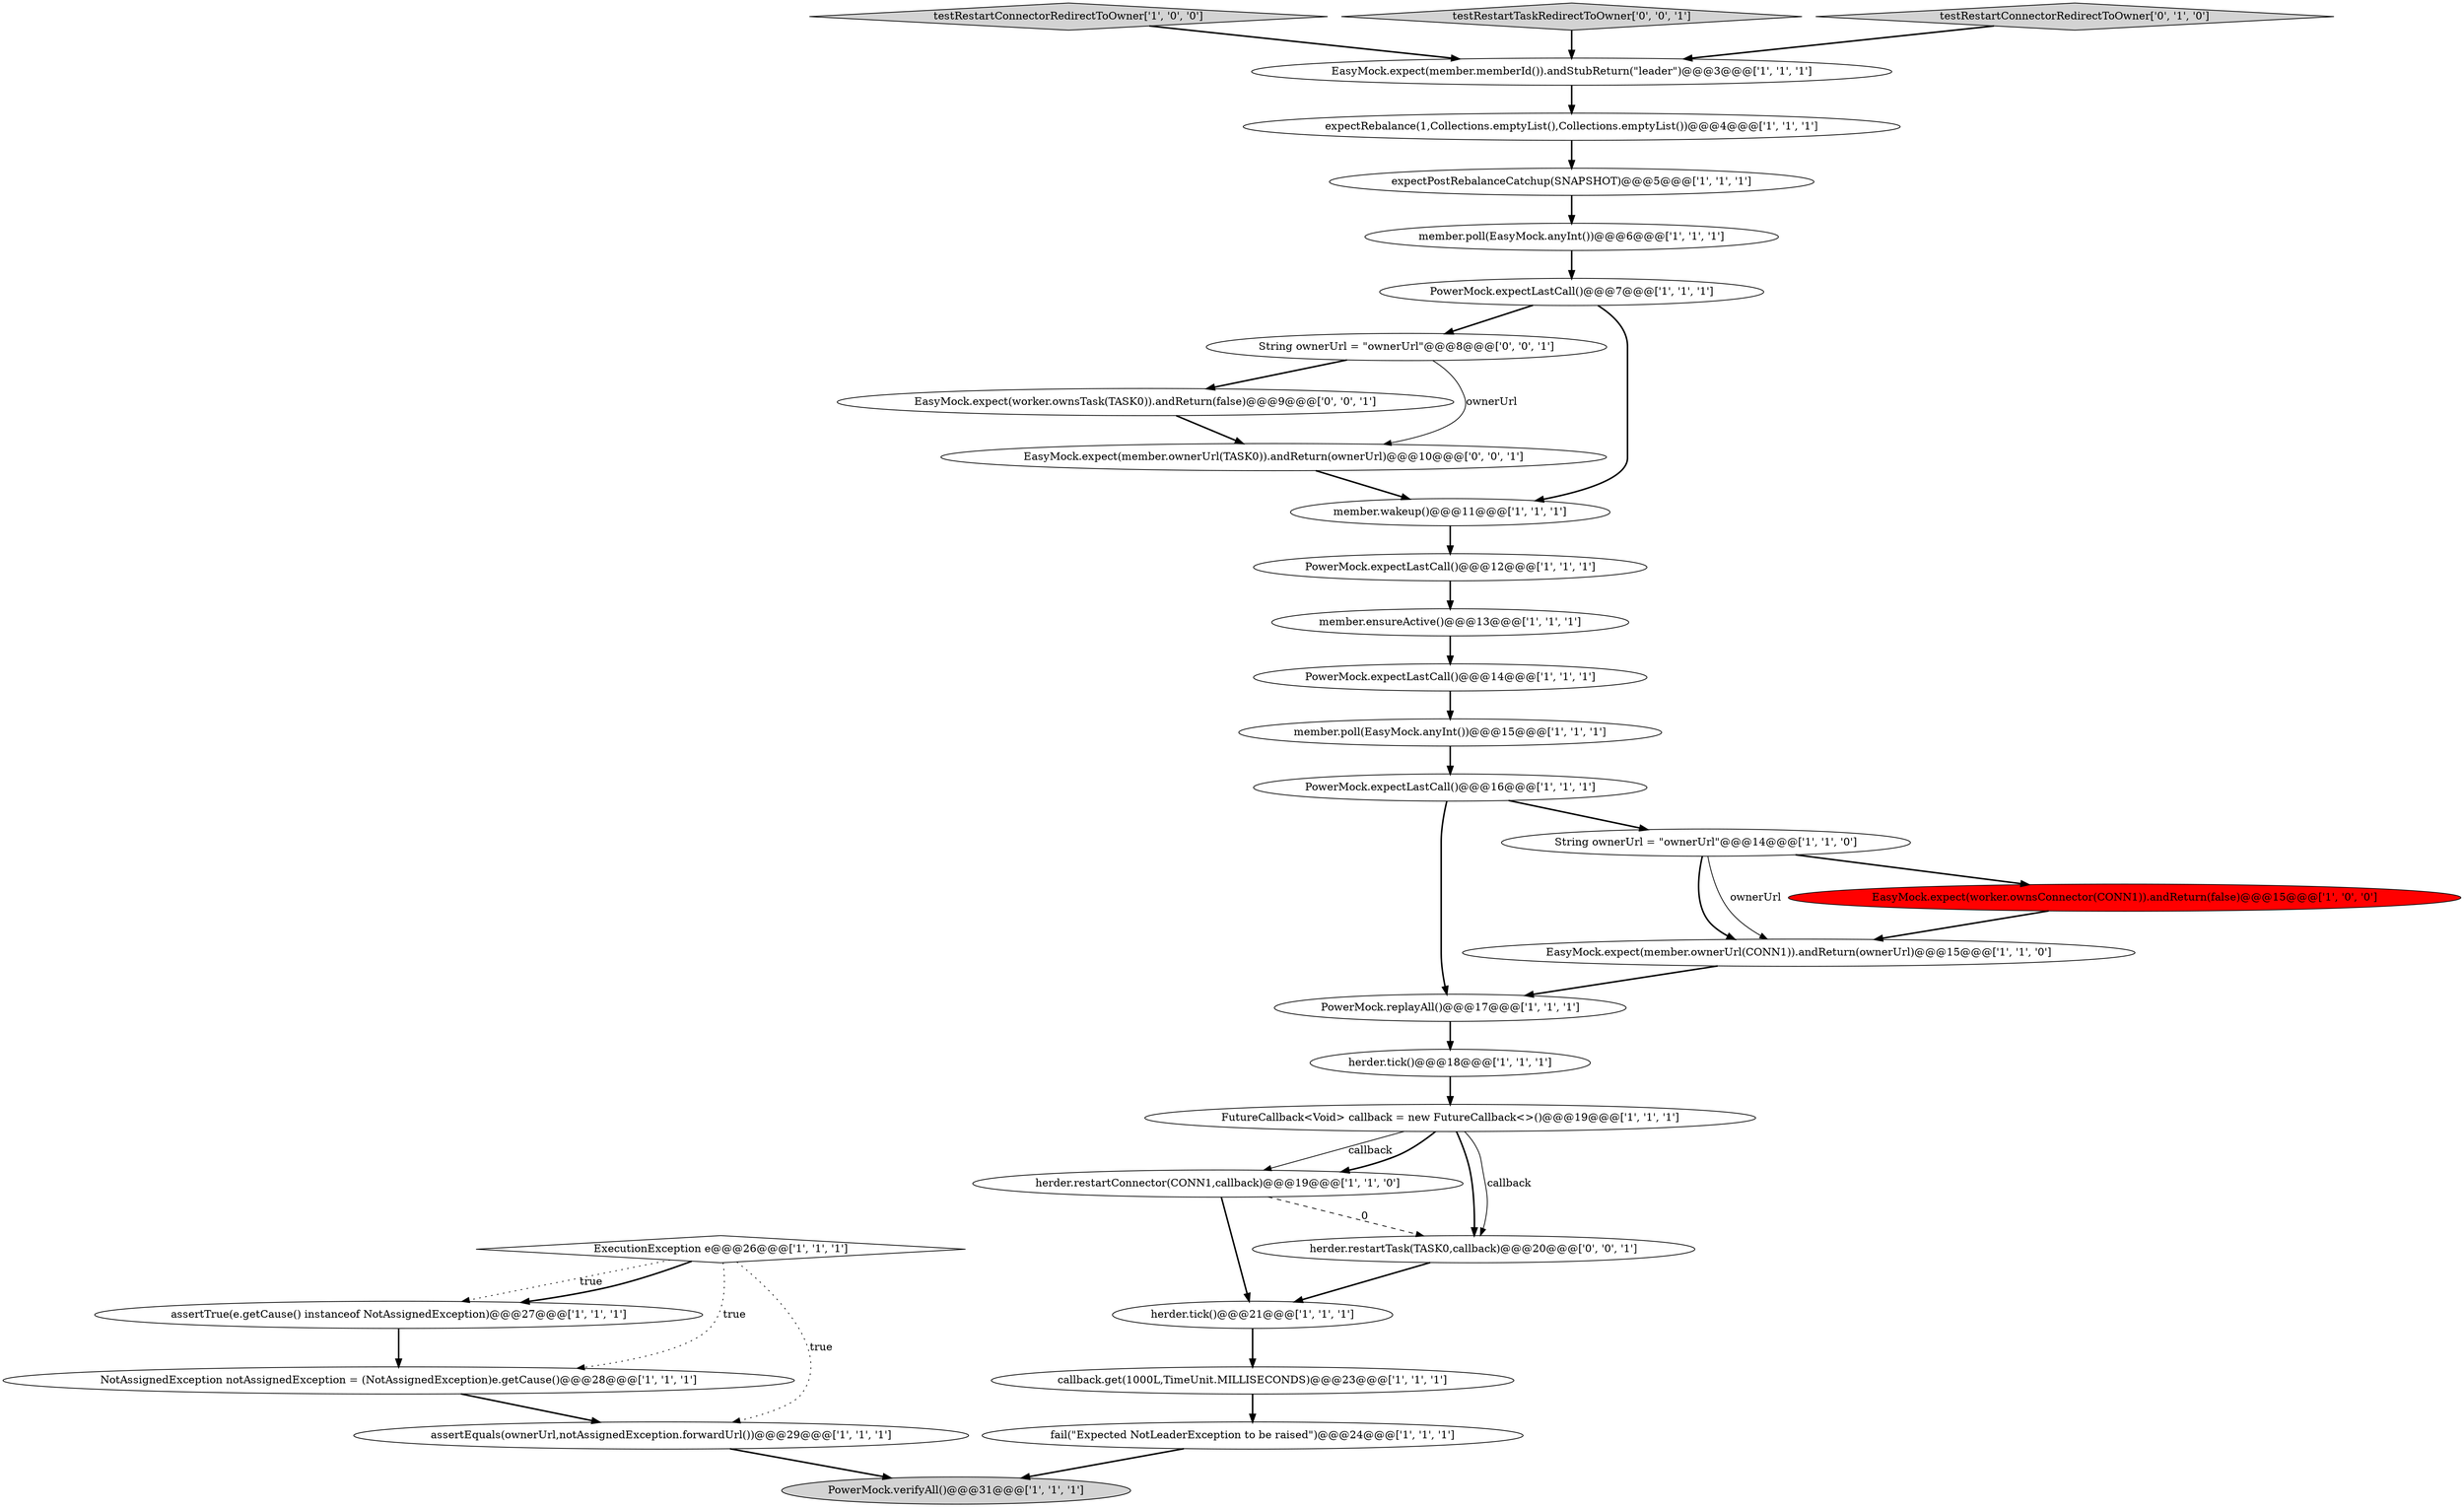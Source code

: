 digraph {
8 [style = filled, label = "PowerMock.expectLastCall()@@@16@@@['1', '1', '1']", fillcolor = white, shape = ellipse image = "AAA0AAABBB1BBB"];
6 [style = filled, label = "assertTrue(e.getCause() instanceof NotAssignedException)@@@27@@@['1', '1', '1']", fillcolor = white, shape = ellipse image = "AAA0AAABBB1BBB"];
17 [style = filled, label = "NotAssignedException notAssignedException = (NotAssignedException)e.getCause()@@@28@@@['1', '1', '1']", fillcolor = white, shape = ellipse image = "AAA0AAABBB1BBB"];
24 [style = filled, label = "PowerMock.verifyAll()@@@31@@@['1', '1', '1']", fillcolor = lightgray, shape = ellipse image = "AAA0AAABBB1BBB"];
19 [style = filled, label = "PowerMock.expectLastCall()@@@12@@@['1', '1', '1']", fillcolor = white, shape = ellipse image = "AAA0AAABBB1BBB"];
10 [style = filled, label = "herder.restartConnector(CONN1,callback)@@@19@@@['1', '1', '0']", fillcolor = white, shape = ellipse image = "AAA0AAABBB1BBB"];
18 [style = filled, label = "FutureCallback<Void> callback = new FutureCallback<>()@@@19@@@['1', '1', '1']", fillcolor = white, shape = ellipse image = "AAA0AAABBB1BBB"];
28 [style = filled, label = "herder.restartTask(TASK0,callback)@@@20@@@['0', '0', '1']", fillcolor = white, shape = ellipse image = "AAA0AAABBB3BBB"];
32 [style = filled, label = "EasyMock.expect(member.ownerUrl(TASK0)).andReturn(ownerUrl)@@@10@@@['0', '0', '1']", fillcolor = white, shape = ellipse image = "AAA0AAABBB3BBB"];
9 [style = filled, label = "EasyMock.expect(member.memberId()).andStubReturn(\"leader\")@@@3@@@['1', '1', '1']", fillcolor = white, shape = ellipse image = "AAA0AAABBB1BBB"];
3 [style = filled, label = "PowerMock.expectLastCall()@@@7@@@['1', '1', '1']", fillcolor = white, shape = ellipse image = "AAA0AAABBB1BBB"];
5 [style = filled, label = "PowerMock.replayAll()@@@17@@@['1', '1', '1']", fillcolor = white, shape = ellipse image = "AAA0AAABBB1BBB"];
11 [style = filled, label = "member.poll(EasyMock.anyInt())@@@15@@@['1', '1', '1']", fillcolor = white, shape = ellipse image = "AAA0AAABBB1BBB"];
26 [style = filled, label = "testRestartConnectorRedirectToOwner['1', '0', '0']", fillcolor = lightgray, shape = diamond image = "AAA0AAABBB1BBB"];
0 [style = filled, label = "expectRebalance(1,Collections.emptyList(),Collections.emptyList())@@@4@@@['1', '1', '1']", fillcolor = white, shape = ellipse image = "AAA0AAABBB1BBB"];
7 [style = filled, label = "EasyMock.expect(member.ownerUrl(CONN1)).andReturn(ownerUrl)@@@15@@@['1', '1', '0']", fillcolor = white, shape = ellipse image = "AAA0AAABBB1BBB"];
16 [style = filled, label = "herder.tick()@@@18@@@['1', '1', '1']", fillcolor = white, shape = ellipse image = "AAA0AAABBB1BBB"];
22 [style = filled, label = "String ownerUrl = \"ownerUrl\"@@@14@@@['1', '1', '0']", fillcolor = white, shape = ellipse image = "AAA0AAABBB1BBB"];
25 [style = filled, label = "member.ensureActive()@@@13@@@['1', '1', '1']", fillcolor = white, shape = ellipse image = "AAA0AAABBB1BBB"];
1 [style = filled, label = "member.wakeup()@@@11@@@['1', '1', '1']", fillcolor = white, shape = ellipse image = "AAA0AAABBB1BBB"];
20 [style = filled, label = "EasyMock.expect(worker.ownsConnector(CONN1)).andReturn(false)@@@15@@@['1', '0', '0']", fillcolor = red, shape = ellipse image = "AAA1AAABBB1BBB"];
14 [style = filled, label = "herder.tick()@@@21@@@['1', '1', '1']", fillcolor = white, shape = ellipse image = "AAA0AAABBB1BBB"];
21 [style = filled, label = "member.poll(EasyMock.anyInt())@@@6@@@['1', '1', '1']", fillcolor = white, shape = ellipse image = "AAA0AAABBB1BBB"];
15 [style = filled, label = "expectPostRebalanceCatchup(SNAPSHOT)@@@5@@@['1', '1', '1']", fillcolor = white, shape = ellipse image = "AAA0AAABBB1BBB"];
2 [style = filled, label = "callback.get(1000L,TimeUnit.MILLISECONDS)@@@23@@@['1', '1', '1']", fillcolor = white, shape = ellipse image = "AAA0AAABBB1BBB"];
4 [style = filled, label = "ExecutionException e@@@26@@@['1', '1', '1']", fillcolor = white, shape = diamond image = "AAA0AAABBB1BBB"];
13 [style = filled, label = "PowerMock.expectLastCall()@@@14@@@['1', '1', '1']", fillcolor = white, shape = ellipse image = "AAA0AAABBB1BBB"];
31 [style = filled, label = "EasyMock.expect(worker.ownsTask(TASK0)).andReturn(false)@@@9@@@['0', '0', '1']", fillcolor = white, shape = ellipse image = "AAA0AAABBB3BBB"];
23 [style = filled, label = "assertEquals(ownerUrl,notAssignedException.forwardUrl())@@@29@@@['1', '1', '1']", fillcolor = white, shape = ellipse image = "AAA0AAABBB1BBB"];
30 [style = filled, label = "testRestartTaskRedirectToOwner['0', '0', '1']", fillcolor = lightgray, shape = diamond image = "AAA0AAABBB3BBB"];
29 [style = filled, label = "String ownerUrl = \"ownerUrl\"@@@8@@@['0', '0', '1']", fillcolor = white, shape = ellipse image = "AAA0AAABBB3BBB"];
27 [style = filled, label = "testRestartConnectorRedirectToOwner['0', '1', '0']", fillcolor = lightgray, shape = diamond image = "AAA0AAABBB2BBB"];
12 [style = filled, label = "fail(\"Expected NotLeaderException to be raised\")@@@24@@@['1', '1', '1']", fillcolor = white, shape = ellipse image = "AAA0AAABBB1BBB"];
4->6 [style = dotted, label="true"];
6->17 [style = bold, label=""];
16->18 [style = bold, label=""];
9->0 [style = bold, label=""];
3->1 [style = bold, label=""];
10->14 [style = bold, label=""];
4->6 [style = bold, label=""];
25->13 [style = bold, label=""];
15->21 [style = bold, label=""];
31->32 [style = bold, label=""];
4->23 [style = dotted, label="true"];
29->31 [style = bold, label=""];
27->9 [style = bold, label=""];
10->28 [style = dashed, label="0"];
26->9 [style = bold, label=""];
30->9 [style = bold, label=""];
12->24 [style = bold, label=""];
13->11 [style = bold, label=""];
17->23 [style = bold, label=""];
0->15 [style = bold, label=""];
22->7 [style = bold, label=""];
2->12 [style = bold, label=""];
19->25 [style = bold, label=""];
8->22 [style = bold, label=""];
18->28 [style = bold, label=""];
28->14 [style = bold, label=""];
18->10 [style = solid, label="callback"];
5->16 [style = bold, label=""];
29->32 [style = solid, label="ownerUrl"];
7->5 [style = bold, label=""];
23->24 [style = bold, label=""];
22->7 [style = solid, label="ownerUrl"];
18->10 [style = bold, label=""];
22->20 [style = bold, label=""];
8->5 [style = bold, label=""];
32->1 [style = bold, label=""];
18->28 [style = solid, label="callback"];
11->8 [style = bold, label=""];
14->2 [style = bold, label=""];
20->7 [style = bold, label=""];
1->19 [style = bold, label=""];
4->17 [style = dotted, label="true"];
3->29 [style = bold, label=""];
21->3 [style = bold, label=""];
}
